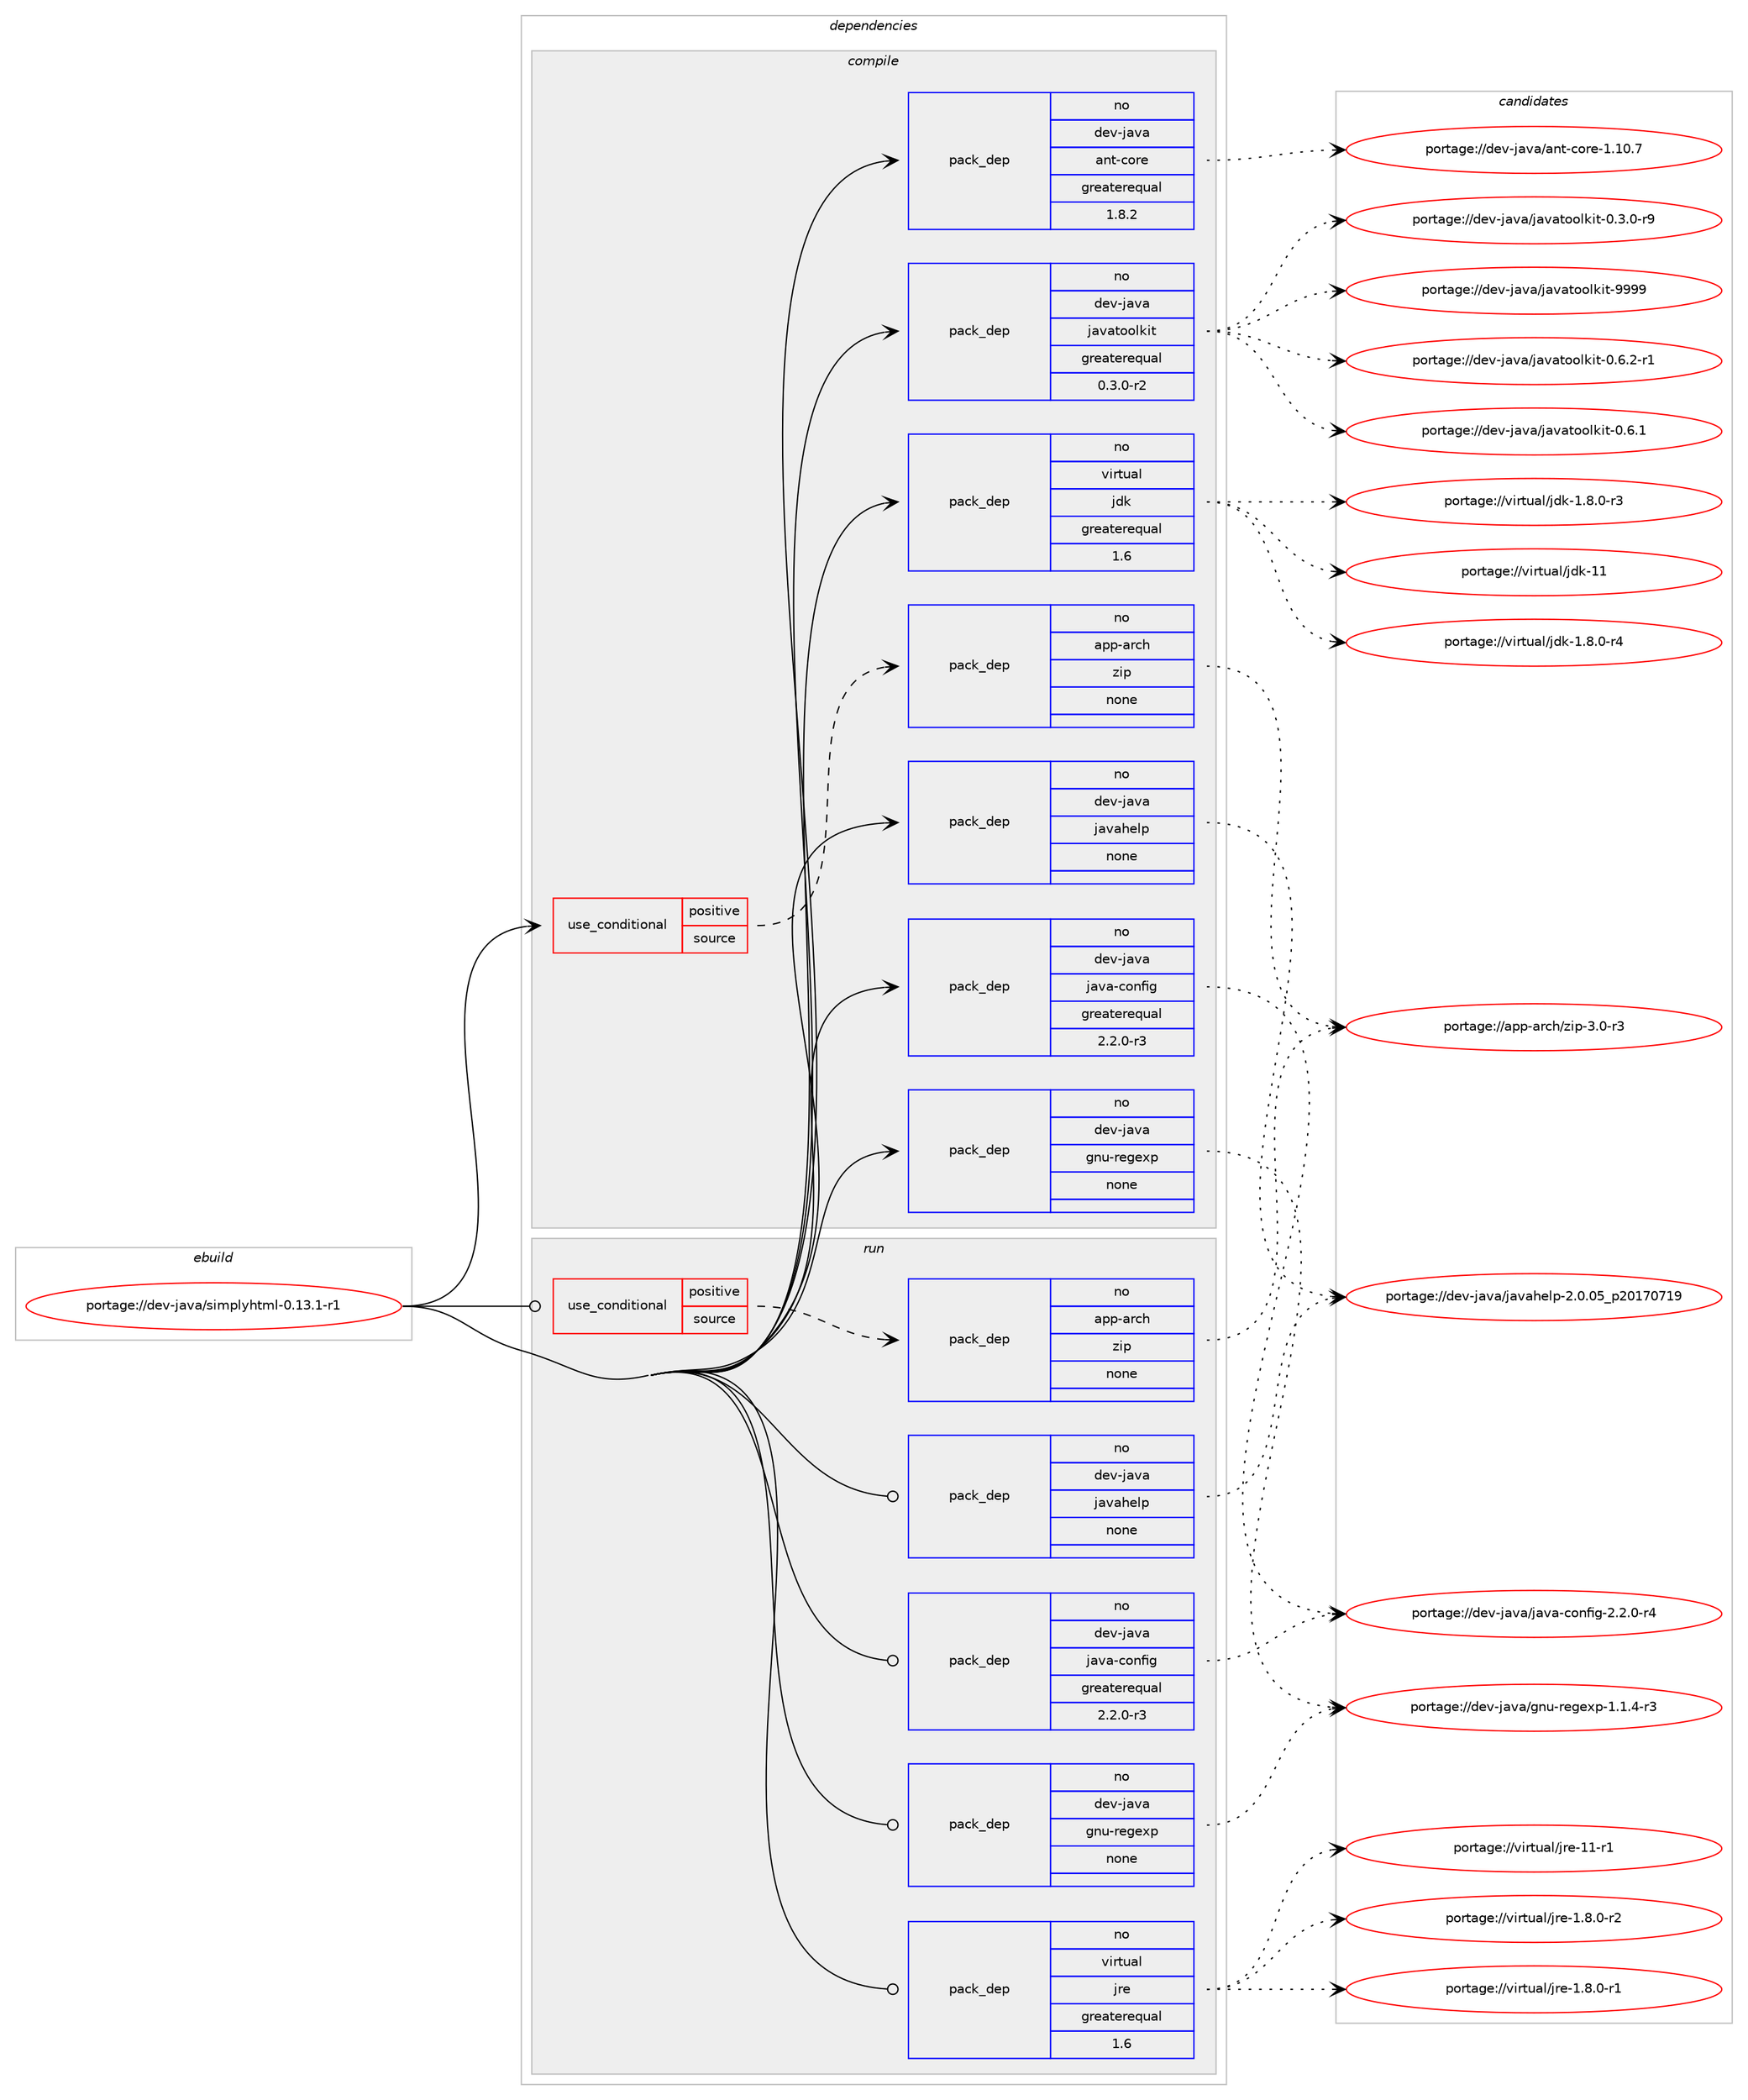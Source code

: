 digraph prolog {

# *************
# Graph options
# *************

newrank=true;
concentrate=true;
compound=true;
graph [rankdir=LR,fontname=Helvetica,fontsize=10,ranksep=1.5];#, ranksep=2.5, nodesep=0.2];
edge  [arrowhead=vee];
node  [fontname=Helvetica,fontsize=10];

# **********
# The ebuild
# **********

subgraph cluster_leftcol {
color=gray;
rank=same;
label=<<i>ebuild</i>>;
id [label="portage://dev-java/simplyhtml-0.13.1-r1", color=red, width=4, href="../dev-java/simplyhtml-0.13.1-r1.svg"];
}

# ****************
# The dependencies
# ****************

subgraph cluster_midcol {
color=gray;
label=<<i>dependencies</i>>;
subgraph cluster_compile {
fillcolor="#eeeeee";
style=filled;
label=<<i>compile</i>>;
subgraph cond129248 {
dependency526270 [label=<<TABLE BORDER="0" CELLBORDER="1" CELLSPACING="0" CELLPADDING="4"><TR><TD ROWSPAN="3" CELLPADDING="10">use_conditional</TD></TR><TR><TD>positive</TD></TR><TR><TD>source</TD></TR></TABLE>>, shape=none, color=red];
subgraph pack391425 {
dependency526271 [label=<<TABLE BORDER="0" CELLBORDER="1" CELLSPACING="0" CELLPADDING="4" WIDTH="220"><TR><TD ROWSPAN="6" CELLPADDING="30">pack_dep</TD></TR><TR><TD WIDTH="110">no</TD></TR><TR><TD>app-arch</TD></TR><TR><TD>zip</TD></TR><TR><TD>none</TD></TR><TR><TD></TD></TR></TABLE>>, shape=none, color=blue];
}
dependency526270:e -> dependency526271:w [weight=20,style="dashed",arrowhead="vee"];
}
id:e -> dependency526270:w [weight=20,style="solid",arrowhead="vee"];
subgraph pack391426 {
dependency526272 [label=<<TABLE BORDER="0" CELLBORDER="1" CELLSPACING="0" CELLPADDING="4" WIDTH="220"><TR><TD ROWSPAN="6" CELLPADDING="30">pack_dep</TD></TR><TR><TD WIDTH="110">no</TD></TR><TR><TD>dev-java</TD></TR><TR><TD>ant-core</TD></TR><TR><TD>greaterequal</TD></TR><TR><TD>1.8.2</TD></TR></TABLE>>, shape=none, color=blue];
}
id:e -> dependency526272:w [weight=20,style="solid",arrowhead="vee"];
subgraph pack391427 {
dependency526273 [label=<<TABLE BORDER="0" CELLBORDER="1" CELLSPACING="0" CELLPADDING="4" WIDTH="220"><TR><TD ROWSPAN="6" CELLPADDING="30">pack_dep</TD></TR><TR><TD WIDTH="110">no</TD></TR><TR><TD>dev-java</TD></TR><TR><TD>gnu-regexp</TD></TR><TR><TD>none</TD></TR><TR><TD></TD></TR></TABLE>>, shape=none, color=blue];
}
id:e -> dependency526273:w [weight=20,style="solid",arrowhead="vee"];
subgraph pack391428 {
dependency526274 [label=<<TABLE BORDER="0" CELLBORDER="1" CELLSPACING="0" CELLPADDING="4" WIDTH="220"><TR><TD ROWSPAN="6" CELLPADDING="30">pack_dep</TD></TR><TR><TD WIDTH="110">no</TD></TR><TR><TD>dev-java</TD></TR><TR><TD>java-config</TD></TR><TR><TD>greaterequal</TD></TR><TR><TD>2.2.0-r3</TD></TR></TABLE>>, shape=none, color=blue];
}
id:e -> dependency526274:w [weight=20,style="solid",arrowhead="vee"];
subgraph pack391429 {
dependency526275 [label=<<TABLE BORDER="0" CELLBORDER="1" CELLSPACING="0" CELLPADDING="4" WIDTH="220"><TR><TD ROWSPAN="6" CELLPADDING="30">pack_dep</TD></TR><TR><TD WIDTH="110">no</TD></TR><TR><TD>dev-java</TD></TR><TR><TD>javahelp</TD></TR><TR><TD>none</TD></TR><TR><TD></TD></TR></TABLE>>, shape=none, color=blue];
}
id:e -> dependency526275:w [weight=20,style="solid",arrowhead="vee"];
subgraph pack391430 {
dependency526276 [label=<<TABLE BORDER="0" CELLBORDER="1" CELLSPACING="0" CELLPADDING="4" WIDTH="220"><TR><TD ROWSPAN="6" CELLPADDING="30">pack_dep</TD></TR><TR><TD WIDTH="110">no</TD></TR><TR><TD>dev-java</TD></TR><TR><TD>javatoolkit</TD></TR><TR><TD>greaterequal</TD></TR><TR><TD>0.3.0-r2</TD></TR></TABLE>>, shape=none, color=blue];
}
id:e -> dependency526276:w [weight=20,style="solid",arrowhead="vee"];
subgraph pack391431 {
dependency526277 [label=<<TABLE BORDER="0" CELLBORDER="1" CELLSPACING="0" CELLPADDING="4" WIDTH="220"><TR><TD ROWSPAN="6" CELLPADDING="30">pack_dep</TD></TR><TR><TD WIDTH="110">no</TD></TR><TR><TD>virtual</TD></TR><TR><TD>jdk</TD></TR><TR><TD>greaterequal</TD></TR><TR><TD>1.6</TD></TR></TABLE>>, shape=none, color=blue];
}
id:e -> dependency526277:w [weight=20,style="solid",arrowhead="vee"];
}
subgraph cluster_compileandrun {
fillcolor="#eeeeee";
style=filled;
label=<<i>compile and run</i>>;
}
subgraph cluster_run {
fillcolor="#eeeeee";
style=filled;
label=<<i>run</i>>;
subgraph cond129249 {
dependency526278 [label=<<TABLE BORDER="0" CELLBORDER="1" CELLSPACING="0" CELLPADDING="4"><TR><TD ROWSPAN="3" CELLPADDING="10">use_conditional</TD></TR><TR><TD>positive</TD></TR><TR><TD>source</TD></TR></TABLE>>, shape=none, color=red];
subgraph pack391432 {
dependency526279 [label=<<TABLE BORDER="0" CELLBORDER="1" CELLSPACING="0" CELLPADDING="4" WIDTH="220"><TR><TD ROWSPAN="6" CELLPADDING="30">pack_dep</TD></TR><TR><TD WIDTH="110">no</TD></TR><TR><TD>app-arch</TD></TR><TR><TD>zip</TD></TR><TR><TD>none</TD></TR><TR><TD></TD></TR></TABLE>>, shape=none, color=blue];
}
dependency526278:e -> dependency526279:w [weight=20,style="dashed",arrowhead="vee"];
}
id:e -> dependency526278:w [weight=20,style="solid",arrowhead="odot"];
subgraph pack391433 {
dependency526280 [label=<<TABLE BORDER="0" CELLBORDER="1" CELLSPACING="0" CELLPADDING="4" WIDTH="220"><TR><TD ROWSPAN="6" CELLPADDING="30">pack_dep</TD></TR><TR><TD WIDTH="110">no</TD></TR><TR><TD>dev-java</TD></TR><TR><TD>gnu-regexp</TD></TR><TR><TD>none</TD></TR><TR><TD></TD></TR></TABLE>>, shape=none, color=blue];
}
id:e -> dependency526280:w [weight=20,style="solid",arrowhead="odot"];
subgraph pack391434 {
dependency526281 [label=<<TABLE BORDER="0" CELLBORDER="1" CELLSPACING="0" CELLPADDING="4" WIDTH="220"><TR><TD ROWSPAN="6" CELLPADDING="30">pack_dep</TD></TR><TR><TD WIDTH="110">no</TD></TR><TR><TD>dev-java</TD></TR><TR><TD>java-config</TD></TR><TR><TD>greaterequal</TD></TR><TR><TD>2.2.0-r3</TD></TR></TABLE>>, shape=none, color=blue];
}
id:e -> dependency526281:w [weight=20,style="solid",arrowhead="odot"];
subgraph pack391435 {
dependency526282 [label=<<TABLE BORDER="0" CELLBORDER="1" CELLSPACING="0" CELLPADDING="4" WIDTH="220"><TR><TD ROWSPAN="6" CELLPADDING="30">pack_dep</TD></TR><TR><TD WIDTH="110">no</TD></TR><TR><TD>dev-java</TD></TR><TR><TD>javahelp</TD></TR><TR><TD>none</TD></TR><TR><TD></TD></TR></TABLE>>, shape=none, color=blue];
}
id:e -> dependency526282:w [weight=20,style="solid",arrowhead="odot"];
subgraph pack391436 {
dependency526283 [label=<<TABLE BORDER="0" CELLBORDER="1" CELLSPACING="0" CELLPADDING="4" WIDTH="220"><TR><TD ROWSPAN="6" CELLPADDING="30">pack_dep</TD></TR><TR><TD WIDTH="110">no</TD></TR><TR><TD>virtual</TD></TR><TR><TD>jre</TD></TR><TR><TD>greaterequal</TD></TR><TR><TD>1.6</TD></TR></TABLE>>, shape=none, color=blue];
}
id:e -> dependency526283:w [weight=20,style="solid",arrowhead="odot"];
}
}

# **************
# The candidates
# **************

subgraph cluster_choices {
rank=same;
color=gray;
label=<<i>candidates</i>>;

subgraph choice391425 {
color=black;
nodesep=1;
choice9711211245971149910447122105112455146484511451 [label="portage://app-arch/zip-3.0-r3", color=red, width=4,href="../app-arch/zip-3.0-r3.svg"];
dependency526271:e -> choice9711211245971149910447122105112455146484511451:w [style=dotted,weight="100"];
}
subgraph choice391426 {
color=black;
nodesep=1;
choice1001011184510697118974797110116459911111410145494649484655 [label="portage://dev-java/ant-core-1.10.7", color=red, width=4,href="../dev-java/ant-core-1.10.7.svg"];
dependency526272:e -> choice1001011184510697118974797110116459911111410145494649484655:w [style=dotted,weight="100"];
}
subgraph choice391427 {
color=black;
nodesep=1;
choice10010111845106971189747103110117451141011031011201124549464946524511451 [label="portage://dev-java/gnu-regexp-1.1.4-r3", color=red, width=4,href="../dev-java/gnu-regexp-1.1.4-r3.svg"];
dependency526273:e -> choice10010111845106971189747103110117451141011031011201124549464946524511451:w [style=dotted,weight="100"];
}
subgraph choice391428 {
color=black;
nodesep=1;
choice10010111845106971189747106971189745991111101021051034550465046484511452 [label="portage://dev-java/java-config-2.2.0-r4", color=red, width=4,href="../dev-java/java-config-2.2.0-r4.svg"];
dependency526274:e -> choice10010111845106971189747106971189745991111101021051034550465046484511452:w [style=dotted,weight="100"];
}
subgraph choice391429 {
color=black;
nodesep=1;
choice10010111845106971189747106971189710410110811245504648464853951125048495548554957 [label="portage://dev-java/javahelp-2.0.05_p20170719", color=red, width=4,href="../dev-java/javahelp-2.0.05_p20170719.svg"];
dependency526275:e -> choice10010111845106971189747106971189710410110811245504648464853951125048495548554957:w [style=dotted,weight="100"];
}
subgraph choice391430 {
color=black;
nodesep=1;
choice1001011184510697118974710697118971161111111081071051164557575757 [label="portage://dev-java/javatoolkit-9999", color=red, width=4,href="../dev-java/javatoolkit-9999.svg"];
choice1001011184510697118974710697118971161111111081071051164548465446504511449 [label="portage://dev-java/javatoolkit-0.6.2-r1", color=red, width=4,href="../dev-java/javatoolkit-0.6.2-r1.svg"];
choice100101118451069711897471069711897116111111108107105116454846544649 [label="portage://dev-java/javatoolkit-0.6.1", color=red, width=4,href="../dev-java/javatoolkit-0.6.1.svg"];
choice1001011184510697118974710697118971161111111081071051164548465146484511457 [label="portage://dev-java/javatoolkit-0.3.0-r9", color=red, width=4,href="../dev-java/javatoolkit-0.3.0-r9.svg"];
dependency526276:e -> choice1001011184510697118974710697118971161111111081071051164557575757:w [style=dotted,weight="100"];
dependency526276:e -> choice1001011184510697118974710697118971161111111081071051164548465446504511449:w [style=dotted,weight="100"];
dependency526276:e -> choice100101118451069711897471069711897116111111108107105116454846544649:w [style=dotted,weight="100"];
dependency526276:e -> choice1001011184510697118974710697118971161111111081071051164548465146484511457:w [style=dotted,weight="100"];
}
subgraph choice391431 {
color=black;
nodesep=1;
choice1181051141161179710847106100107454949 [label="portage://virtual/jdk-11", color=red, width=4,href="../virtual/jdk-11.svg"];
choice11810511411611797108471061001074549465646484511452 [label="portage://virtual/jdk-1.8.0-r4", color=red, width=4,href="../virtual/jdk-1.8.0-r4.svg"];
choice11810511411611797108471061001074549465646484511451 [label="portage://virtual/jdk-1.8.0-r3", color=red, width=4,href="../virtual/jdk-1.8.0-r3.svg"];
dependency526277:e -> choice1181051141161179710847106100107454949:w [style=dotted,weight="100"];
dependency526277:e -> choice11810511411611797108471061001074549465646484511452:w [style=dotted,weight="100"];
dependency526277:e -> choice11810511411611797108471061001074549465646484511451:w [style=dotted,weight="100"];
}
subgraph choice391432 {
color=black;
nodesep=1;
choice9711211245971149910447122105112455146484511451 [label="portage://app-arch/zip-3.0-r3", color=red, width=4,href="../app-arch/zip-3.0-r3.svg"];
dependency526279:e -> choice9711211245971149910447122105112455146484511451:w [style=dotted,weight="100"];
}
subgraph choice391433 {
color=black;
nodesep=1;
choice10010111845106971189747103110117451141011031011201124549464946524511451 [label="portage://dev-java/gnu-regexp-1.1.4-r3", color=red, width=4,href="../dev-java/gnu-regexp-1.1.4-r3.svg"];
dependency526280:e -> choice10010111845106971189747103110117451141011031011201124549464946524511451:w [style=dotted,weight="100"];
}
subgraph choice391434 {
color=black;
nodesep=1;
choice10010111845106971189747106971189745991111101021051034550465046484511452 [label="portage://dev-java/java-config-2.2.0-r4", color=red, width=4,href="../dev-java/java-config-2.2.0-r4.svg"];
dependency526281:e -> choice10010111845106971189747106971189745991111101021051034550465046484511452:w [style=dotted,weight="100"];
}
subgraph choice391435 {
color=black;
nodesep=1;
choice10010111845106971189747106971189710410110811245504648464853951125048495548554957 [label="portage://dev-java/javahelp-2.0.05_p20170719", color=red, width=4,href="../dev-java/javahelp-2.0.05_p20170719.svg"];
dependency526282:e -> choice10010111845106971189747106971189710410110811245504648464853951125048495548554957:w [style=dotted,weight="100"];
}
subgraph choice391436 {
color=black;
nodesep=1;
choice11810511411611797108471061141014549494511449 [label="portage://virtual/jre-11-r1", color=red, width=4,href="../virtual/jre-11-r1.svg"];
choice11810511411611797108471061141014549465646484511450 [label="portage://virtual/jre-1.8.0-r2", color=red, width=4,href="../virtual/jre-1.8.0-r2.svg"];
choice11810511411611797108471061141014549465646484511449 [label="portage://virtual/jre-1.8.0-r1", color=red, width=4,href="../virtual/jre-1.8.0-r1.svg"];
dependency526283:e -> choice11810511411611797108471061141014549494511449:w [style=dotted,weight="100"];
dependency526283:e -> choice11810511411611797108471061141014549465646484511450:w [style=dotted,weight="100"];
dependency526283:e -> choice11810511411611797108471061141014549465646484511449:w [style=dotted,weight="100"];
}
}

}
